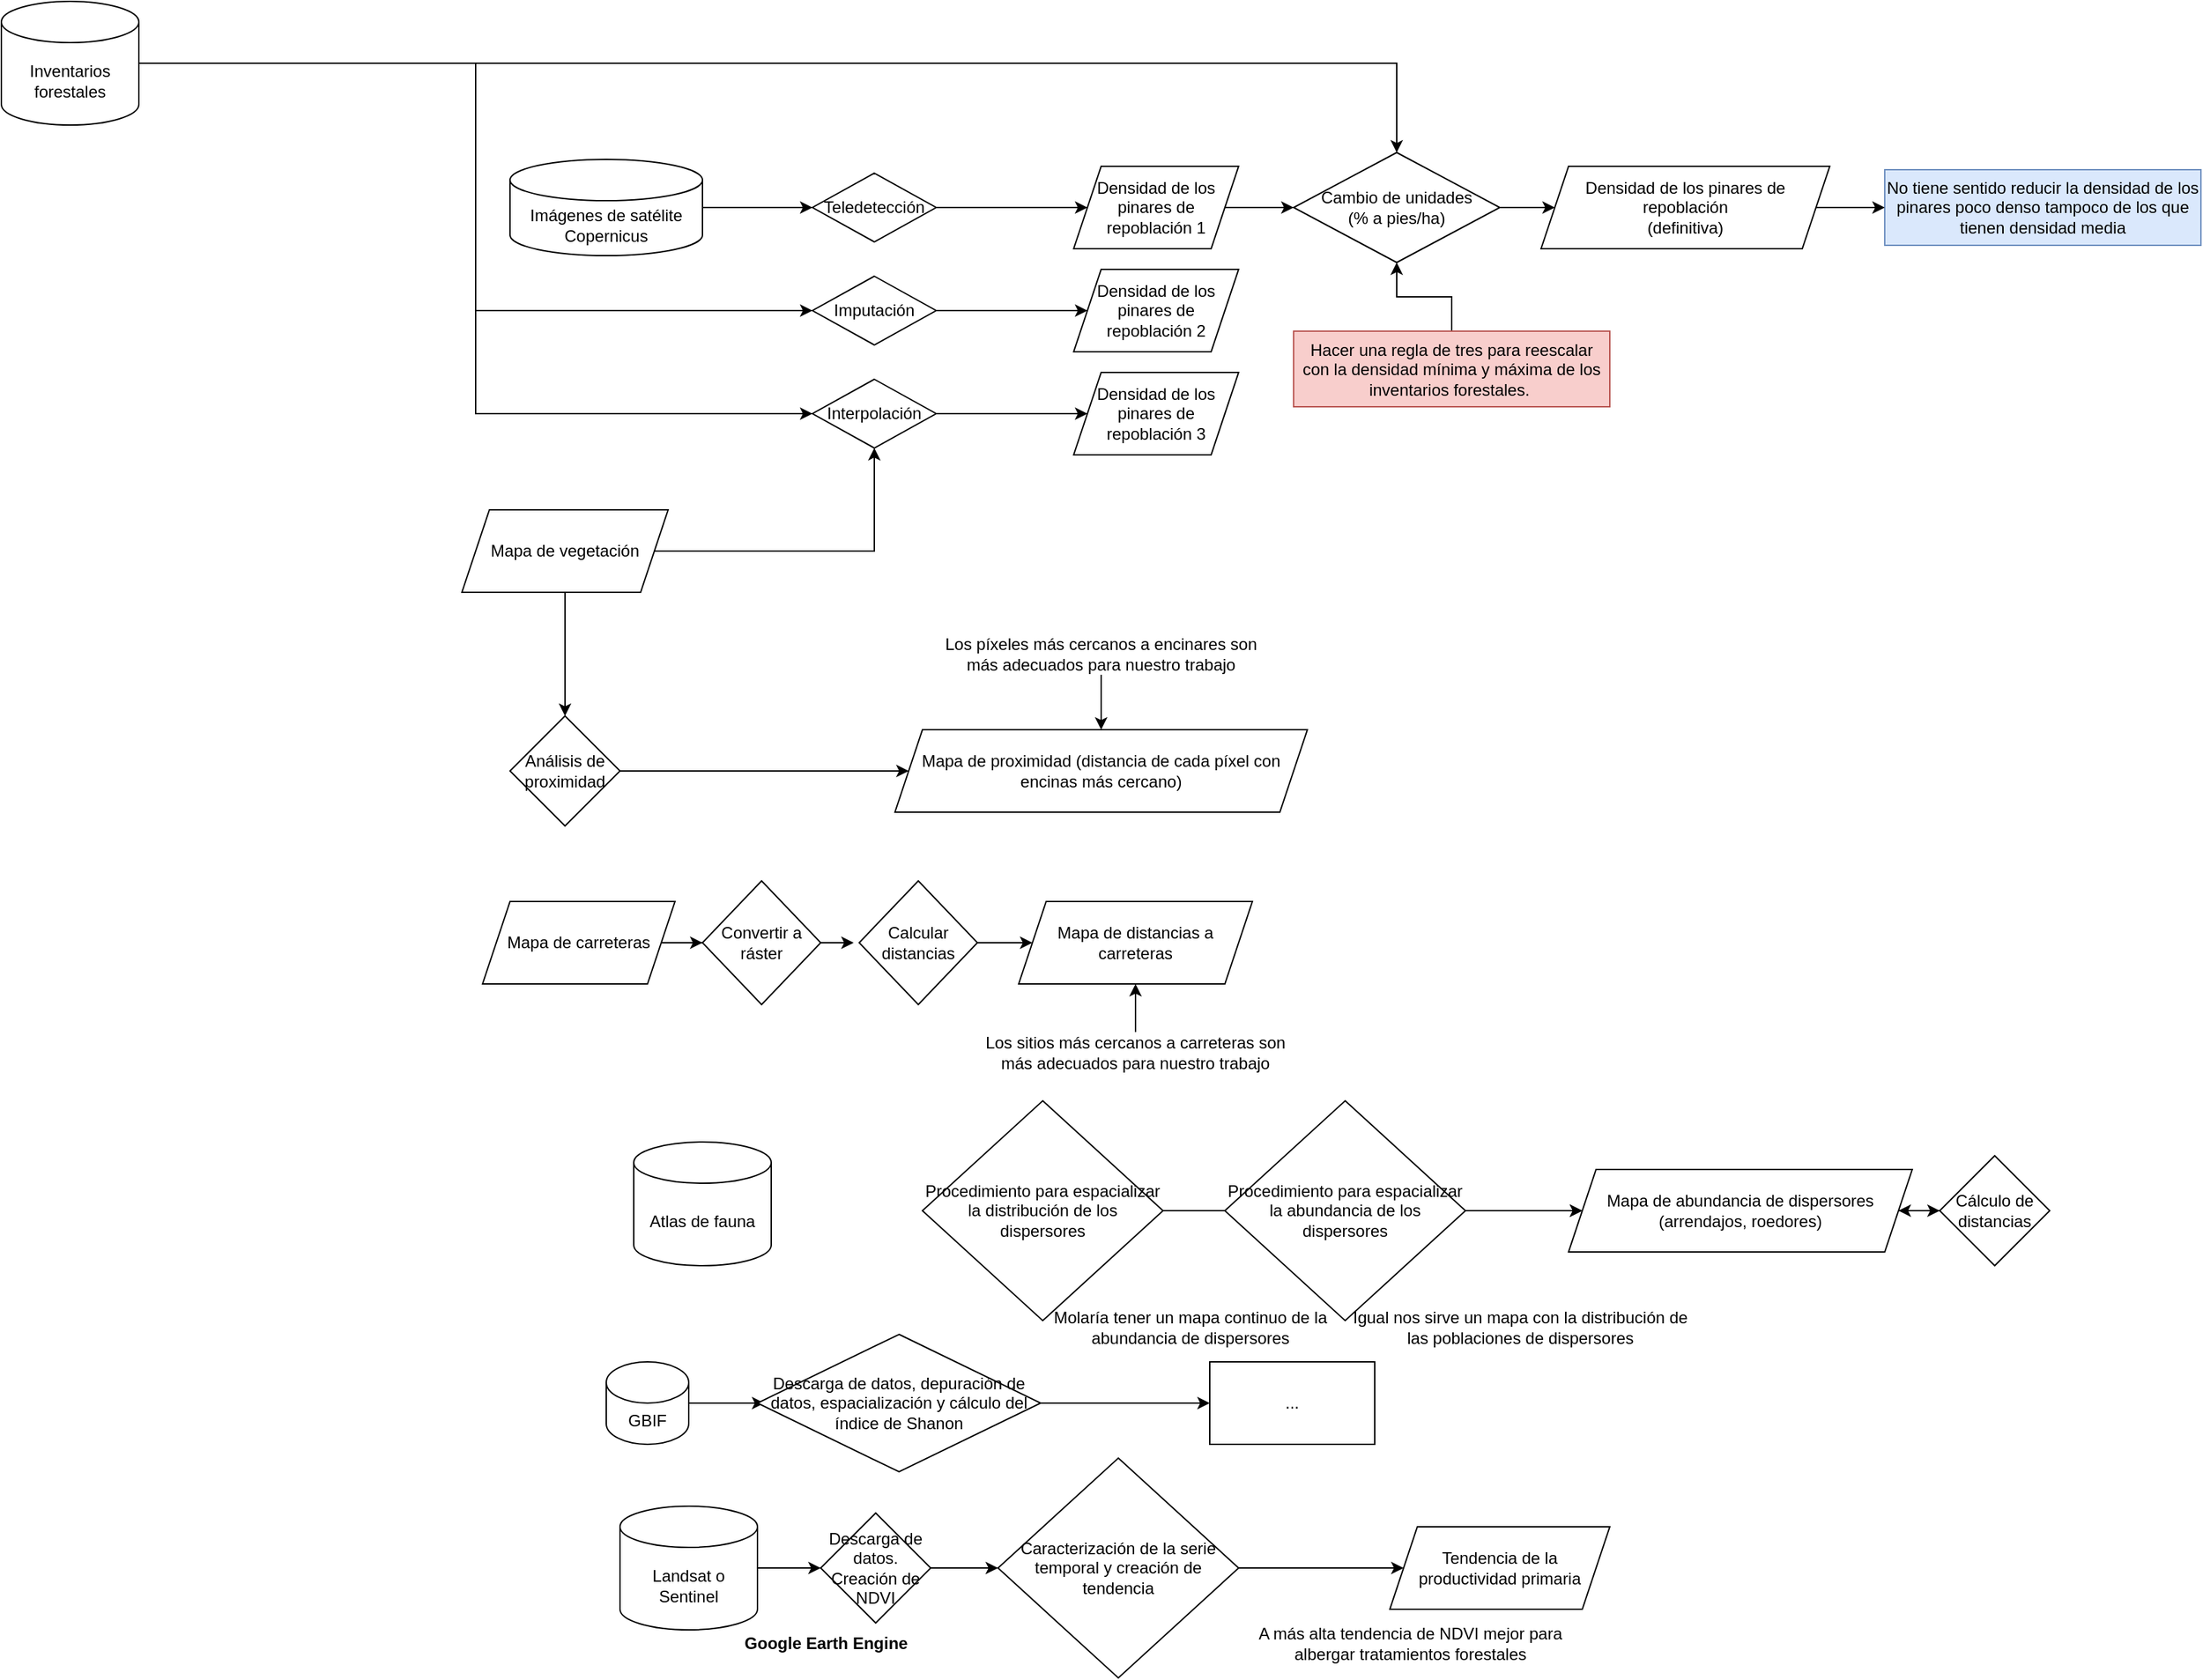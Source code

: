 <mxfile version="24.5.3" type="device">
  <diagram name="Página-1" id="E35-NctK-QVKj6qJqTT_">
    <mxGraphModel dx="2577" dy="2052" grid="1" gridSize="10" guides="1" tooltips="1" connect="1" arrows="1" fold="1" page="1" pageScale="1" pageWidth="827" pageHeight="1169" math="0" shadow="0">
      <root>
        <mxCell id="0" />
        <mxCell id="1" parent="0" />
        <mxCell id="6ymYnt-OKIHyIZnd5Fwz-16" style="edgeStyle=orthogonalEdgeStyle;rounded=0;orthogonalLoop=1;jettySize=auto;html=1;entryX=0;entryY=0.5;entryDx=0;entryDy=0;" parent="1" source="6ymYnt-OKIHyIZnd5Fwz-1" target="6ymYnt-OKIHyIZnd5Fwz-6" edge="1">
          <mxGeometry relative="1" as="geometry" />
        </mxCell>
        <mxCell id="6ymYnt-OKIHyIZnd5Fwz-17" style="edgeStyle=orthogonalEdgeStyle;rounded=0;orthogonalLoop=1;jettySize=auto;html=1;entryX=0;entryY=0.5;entryDx=0;entryDy=0;" parent="1" source="6ymYnt-OKIHyIZnd5Fwz-1" target="6ymYnt-OKIHyIZnd5Fwz-7" edge="1">
          <mxGeometry relative="1" as="geometry" />
        </mxCell>
        <mxCell id="8uNOAsqcAC4Zf92Hd2os-16" style="edgeStyle=orthogonalEdgeStyle;rounded=0;orthogonalLoop=1;jettySize=auto;html=1;" parent="1" source="6ymYnt-OKIHyIZnd5Fwz-1" target="8uNOAsqcAC4Zf92Hd2os-9" edge="1">
          <mxGeometry relative="1" as="geometry" />
        </mxCell>
        <mxCell id="6ymYnt-OKIHyIZnd5Fwz-1" value="Inventarios forestales" style="shape=cylinder3;whiteSpace=wrap;html=1;boundedLbl=1;backgroundOutline=1;size=15;" parent="1" vertex="1">
          <mxGeometry x="-280" y="-80" width="100" height="90" as="geometry" />
        </mxCell>
        <mxCell id="6ymYnt-OKIHyIZnd5Fwz-20" style="edgeStyle=orthogonalEdgeStyle;rounded=0;orthogonalLoop=1;jettySize=auto;html=1;entryX=0.5;entryY=1;entryDx=0;entryDy=0;" parent="1" source="6ymYnt-OKIHyIZnd5Fwz-2" target="6ymYnt-OKIHyIZnd5Fwz-7" edge="1">
          <mxGeometry relative="1" as="geometry" />
        </mxCell>
        <mxCell id="6ymYnt-OKIHyIZnd5Fwz-21" style="edgeStyle=orthogonalEdgeStyle;rounded=0;orthogonalLoop=1;jettySize=auto;html=1;entryX=0.5;entryY=0;entryDx=0;entryDy=0;" parent="1" source="6ymYnt-OKIHyIZnd5Fwz-2" target="6ymYnt-OKIHyIZnd5Fwz-3" edge="1">
          <mxGeometry relative="1" as="geometry" />
        </mxCell>
        <mxCell id="6ymYnt-OKIHyIZnd5Fwz-2" value="Mapa de vegetación" style="shape=parallelogram;perimeter=parallelogramPerimeter;whiteSpace=wrap;html=1;fixedSize=1;" parent="1" vertex="1">
          <mxGeometry x="55" y="290" width="150" height="60" as="geometry" />
        </mxCell>
        <mxCell id="6ymYnt-OKIHyIZnd5Fwz-22" style="edgeStyle=orthogonalEdgeStyle;rounded=0;orthogonalLoop=1;jettySize=auto;html=1;" parent="1" source="6ymYnt-OKIHyIZnd5Fwz-3" target="6ymYnt-OKIHyIZnd5Fwz-13" edge="1">
          <mxGeometry relative="1" as="geometry" />
        </mxCell>
        <mxCell id="6ymYnt-OKIHyIZnd5Fwz-3" value="Análisis de proximidad" style="rhombus;whiteSpace=wrap;html=1;" parent="1" vertex="1">
          <mxGeometry x="90" y="440" width="80" height="80" as="geometry" />
        </mxCell>
        <mxCell id="6ymYnt-OKIHyIZnd5Fwz-18" style="edgeStyle=orthogonalEdgeStyle;rounded=0;orthogonalLoop=1;jettySize=auto;html=1;entryX=0;entryY=0.5;entryDx=0;entryDy=0;" parent="1" source="6ymYnt-OKIHyIZnd5Fwz-6" target="6ymYnt-OKIHyIZnd5Fwz-8" edge="1">
          <mxGeometry relative="1" as="geometry" />
        </mxCell>
        <mxCell id="6ymYnt-OKIHyIZnd5Fwz-6" value="Imputación" style="rhombus;whiteSpace=wrap;html=1;" parent="1" vertex="1">
          <mxGeometry x="310" y="120" width="90" height="50" as="geometry" />
        </mxCell>
        <mxCell id="6ymYnt-OKIHyIZnd5Fwz-19" style="edgeStyle=orthogonalEdgeStyle;rounded=0;orthogonalLoop=1;jettySize=auto;html=1;entryX=0;entryY=0.5;entryDx=0;entryDy=0;" parent="1" source="6ymYnt-OKIHyIZnd5Fwz-7" target="6ymYnt-OKIHyIZnd5Fwz-11" edge="1">
          <mxGeometry relative="1" as="geometry" />
        </mxCell>
        <mxCell id="6ymYnt-OKIHyIZnd5Fwz-7" value="Interpolación" style="rhombus;whiteSpace=wrap;html=1;" parent="1" vertex="1">
          <mxGeometry x="310" y="195" width="90" height="50" as="geometry" />
        </mxCell>
        <mxCell id="6ymYnt-OKIHyIZnd5Fwz-8" value="Densidad de los pinares de repoblación 2" style="shape=parallelogram;perimeter=parallelogramPerimeter;whiteSpace=wrap;html=1;fixedSize=1;" parent="1" vertex="1">
          <mxGeometry x="500" y="115" width="120" height="60" as="geometry" />
        </mxCell>
        <mxCell id="6ymYnt-OKIHyIZnd5Fwz-9" value="No tiene sentido reducir la densidad de los pinares poco denso tampoco de los que tienen densidad media" style="text;html=1;strokeColor=#6c8ebf;fillColor=#dae8fc;align=center;verticalAlign=middle;whiteSpace=wrap;rounded=0;" parent="1" vertex="1">
          <mxGeometry x="1090" y="42.5" width="230" height="55" as="geometry" />
        </mxCell>
        <mxCell id="6ymYnt-OKIHyIZnd5Fwz-11" value="Densidad de los pinares de repoblación 3" style="shape=parallelogram;perimeter=parallelogramPerimeter;whiteSpace=wrap;html=1;fixedSize=1;" parent="1" vertex="1">
          <mxGeometry x="500" y="190" width="120" height="60" as="geometry" />
        </mxCell>
        <mxCell id="6ymYnt-OKIHyIZnd5Fwz-13" value="Mapa de proximidad (distancia de cada píxel con encinas más cercano)" style="shape=parallelogram;perimeter=parallelogramPerimeter;whiteSpace=wrap;html=1;fixedSize=1;" parent="1" vertex="1">
          <mxGeometry x="370" y="450" width="300" height="60" as="geometry" />
        </mxCell>
        <mxCell id="6ymYnt-OKIHyIZnd5Fwz-15" style="edgeStyle=orthogonalEdgeStyle;rounded=0;orthogonalLoop=1;jettySize=auto;html=1;" parent="1" source="6ymYnt-OKIHyIZnd5Fwz-14" target="6ymYnt-OKIHyIZnd5Fwz-13" edge="1">
          <mxGeometry relative="1" as="geometry" />
        </mxCell>
        <mxCell id="6ymYnt-OKIHyIZnd5Fwz-14" value="Los píxeles más cercanos a encinares son más adecuados para nuestro trabajo" style="text;html=1;strokeColor=none;fillColor=none;align=center;verticalAlign=middle;whiteSpace=wrap;rounded=0;" parent="1" vertex="1">
          <mxGeometry x="405" y="380" width="230" height="30" as="geometry" />
        </mxCell>
        <mxCell id="6ymYnt-OKIHyIZnd5Fwz-33" style="edgeStyle=orthogonalEdgeStyle;rounded=0;orthogonalLoop=1;jettySize=auto;html=1;entryX=0;entryY=0.5;entryDx=0;entryDy=0;" parent="1" source="6ymYnt-OKIHyIZnd5Fwz-23" target="6ymYnt-OKIHyIZnd5Fwz-32" edge="1">
          <mxGeometry relative="1" as="geometry" />
        </mxCell>
        <mxCell id="6ymYnt-OKIHyIZnd5Fwz-23" value="Mapa de carreteras" style="shape=parallelogram;perimeter=parallelogramPerimeter;whiteSpace=wrap;html=1;fixedSize=1;" parent="1" vertex="1">
          <mxGeometry x="70" y="575" width="140" height="60" as="geometry" />
        </mxCell>
        <mxCell id="6ymYnt-OKIHyIZnd5Fwz-31" style="edgeStyle=orthogonalEdgeStyle;rounded=0;orthogonalLoop=1;jettySize=auto;html=1;" parent="1" edge="1">
          <mxGeometry relative="1" as="geometry">
            <mxPoint x="340" y="605" as="targetPoint" />
            <mxPoint x="310" y="605" as="sourcePoint" />
          </mxGeometry>
        </mxCell>
        <mxCell id="6ymYnt-OKIHyIZnd5Fwz-30" style="edgeStyle=orthogonalEdgeStyle;rounded=0;orthogonalLoop=1;jettySize=auto;html=1;" parent="1" source="6ymYnt-OKIHyIZnd5Fwz-25" target="6ymYnt-OKIHyIZnd5Fwz-26" edge="1">
          <mxGeometry relative="1" as="geometry" />
        </mxCell>
        <mxCell id="6ymYnt-OKIHyIZnd5Fwz-25" value="Calcular distancias" style="rhombus;whiteSpace=wrap;html=1;" parent="1" vertex="1">
          <mxGeometry x="344" y="560" width="86" height="90" as="geometry" />
        </mxCell>
        <mxCell id="6ymYnt-OKIHyIZnd5Fwz-26" value="Mapa de distancias a carreteras" style="shape=parallelogram;perimeter=parallelogramPerimeter;whiteSpace=wrap;html=1;fixedSize=1;" parent="1" vertex="1">
          <mxGeometry x="460" y="575" width="170" height="60" as="geometry" />
        </mxCell>
        <mxCell id="6ymYnt-OKIHyIZnd5Fwz-29" style="edgeStyle=orthogonalEdgeStyle;rounded=0;orthogonalLoop=1;jettySize=auto;html=1;entryX=0.5;entryY=1;entryDx=0;entryDy=0;" parent="1" source="6ymYnt-OKIHyIZnd5Fwz-27" target="6ymYnt-OKIHyIZnd5Fwz-26" edge="1">
          <mxGeometry relative="1" as="geometry" />
        </mxCell>
        <mxCell id="6ymYnt-OKIHyIZnd5Fwz-27" value="Los sitios más cercanos a carreteras son más adecuados para nuestro trabajo" style="text;html=1;strokeColor=none;fillColor=none;align=center;verticalAlign=middle;whiteSpace=wrap;rounded=0;" parent="1" vertex="1">
          <mxGeometry x="430" y="670" width="230" height="30" as="geometry" />
        </mxCell>
        <mxCell id="6ymYnt-OKIHyIZnd5Fwz-32" value="Convertir a ráster" style="rhombus;whiteSpace=wrap;html=1;" parent="1" vertex="1">
          <mxGeometry x="230" y="560" width="86" height="90" as="geometry" />
        </mxCell>
        <mxCell id="6ymYnt-OKIHyIZnd5Fwz-49" value="" style="edgeStyle=orthogonalEdgeStyle;rounded=0;orthogonalLoop=1;jettySize=auto;html=1;" parent="1" source="6ymYnt-OKIHyIZnd5Fwz-34" target="6ymYnt-OKIHyIZnd5Fwz-48" edge="1">
          <mxGeometry relative="1" as="geometry" />
        </mxCell>
        <mxCell id="6ymYnt-OKIHyIZnd5Fwz-34" value="Mapa de abundancia de dispersores (arrendajos, roedores)" style="shape=parallelogram;perimeter=parallelogramPerimeter;whiteSpace=wrap;html=1;fixedSize=1;" parent="1" vertex="1">
          <mxGeometry x="860" y="770" width="250" height="60" as="geometry" />
        </mxCell>
        <mxCell id="6ymYnt-OKIHyIZnd5Fwz-46" style="edgeStyle=orthogonalEdgeStyle;rounded=0;orthogonalLoop=1;jettySize=auto;html=1;" parent="1" source="6ymYnt-OKIHyIZnd5Fwz-37" edge="1">
          <mxGeometry relative="1" as="geometry">
            <mxPoint x="870" y="800" as="targetPoint" />
          </mxGeometry>
        </mxCell>
        <mxCell id="6ymYnt-OKIHyIZnd5Fwz-37" value="Procedimiento para espacializar la distribución de los dispersores" style="rhombus;whiteSpace=wrap;html=1;fontSize=12;" parent="1" vertex="1">
          <mxGeometry x="390" y="720" width="175" height="160" as="geometry" />
        </mxCell>
        <mxCell id="6ymYnt-OKIHyIZnd5Fwz-45" style="edgeStyle=orthogonalEdgeStyle;rounded=0;orthogonalLoop=1;jettySize=auto;html=1;entryX=0;entryY=0.5;entryDx=0;entryDy=0;" parent="1" source="6ymYnt-OKIHyIZnd5Fwz-39" target="6ymYnt-OKIHyIZnd5Fwz-34" edge="1">
          <mxGeometry relative="1" as="geometry" />
        </mxCell>
        <mxCell id="6ymYnt-OKIHyIZnd5Fwz-39" value="Procedimiento para espacializar la abundancia de los dispersores" style="rhombus;whiteSpace=wrap;html=1;fontSize=12;" parent="1" vertex="1">
          <mxGeometry x="610" y="720" width="175" height="160" as="geometry" />
        </mxCell>
        <mxCell id="6ymYnt-OKIHyIZnd5Fwz-40" value="Igual nos sirve un mapa con la distribución de las poblaciones de dispersores" style="text;html=1;strokeColor=none;fillColor=none;align=center;verticalAlign=middle;whiteSpace=wrap;rounded=0;" parent="1" vertex="1">
          <mxGeometry x="700" y="870" width="250" height="30" as="geometry" />
        </mxCell>
        <mxCell id="6ymYnt-OKIHyIZnd5Fwz-41" value="Molaría tener un mapa continuo de la abundancia de dispersores" style="text;html=1;strokeColor=none;fillColor=none;align=center;verticalAlign=middle;whiteSpace=wrap;rounded=0;" parent="1" vertex="1">
          <mxGeometry x="470" y="870" width="230" height="30" as="geometry" />
        </mxCell>
        <mxCell id="6ymYnt-OKIHyIZnd5Fwz-42" value="Atlas de fauna&lt;span style=&quot;white-space: pre;&quot;&gt;&lt;/span&gt;" style="shape=cylinder3;whiteSpace=wrap;html=1;boundedLbl=1;backgroundOutline=1;size=15;" parent="1" vertex="1">
          <mxGeometry x="180" y="750" width="100" height="90" as="geometry" />
        </mxCell>
        <mxCell id="6ymYnt-OKIHyIZnd5Fwz-43" value="&lt;b&gt;Google Earth Engine&lt;/b&gt;" style="text;html=1;strokeColor=none;fillColor=none;align=center;verticalAlign=middle;whiteSpace=wrap;rounded=0;" parent="1" vertex="1">
          <mxGeometry x="205" y="1100" width="230" height="30" as="geometry" />
        </mxCell>
        <mxCell id="6ymYnt-OKIHyIZnd5Fwz-51" style="edgeStyle=orthogonalEdgeStyle;rounded=0;orthogonalLoop=1;jettySize=auto;html=1;" parent="1" source="6ymYnt-OKIHyIZnd5Fwz-48" target="6ymYnt-OKIHyIZnd5Fwz-34" edge="1">
          <mxGeometry relative="1" as="geometry" />
        </mxCell>
        <mxCell id="6ymYnt-OKIHyIZnd5Fwz-48" value="Cálculo de distancias" style="rhombus;whiteSpace=wrap;html=1;" parent="1" vertex="1">
          <mxGeometry x="1130" y="760" width="80" height="80" as="geometry" />
        </mxCell>
        <mxCell id="6ymYnt-OKIHyIZnd5Fwz-54" value="" style="edgeStyle=orthogonalEdgeStyle;rounded=0;orthogonalLoop=1;jettySize=auto;html=1;" parent="1" source="6ymYnt-OKIHyIZnd5Fwz-52" target="6ymYnt-OKIHyIZnd5Fwz-53" edge="1">
          <mxGeometry relative="1" as="geometry" />
        </mxCell>
        <mxCell id="6ymYnt-OKIHyIZnd5Fwz-52" value="Landsat o Sentinel" style="shape=cylinder3;whiteSpace=wrap;html=1;boundedLbl=1;backgroundOutline=1;size=15;" parent="1" vertex="1">
          <mxGeometry x="170" y="1015" width="100" height="90" as="geometry" />
        </mxCell>
        <mxCell id="6ymYnt-OKIHyIZnd5Fwz-60" style="edgeStyle=orthogonalEdgeStyle;rounded=0;orthogonalLoop=1;jettySize=auto;html=1;entryX=0;entryY=0.5;entryDx=0;entryDy=0;" parent="1" source="6ymYnt-OKIHyIZnd5Fwz-53" target="6ymYnt-OKIHyIZnd5Fwz-57" edge="1">
          <mxGeometry relative="1" as="geometry" />
        </mxCell>
        <mxCell id="6ymYnt-OKIHyIZnd5Fwz-53" value="Descarga de datos. Creación de NDVI" style="rhombus;whiteSpace=wrap;html=1;" parent="1" vertex="1">
          <mxGeometry x="316" y="1020" width="80" height="80" as="geometry" />
        </mxCell>
        <mxCell id="6ymYnt-OKIHyIZnd5Fwz-56" value="A más alta tendencia de NDVI mejor para albergar tratamientos forestales" style="text;html=1;strokeColor=none;fillColor=none;align=center;verticalAlign=middle;whiteSpace=wrap;rounded=0;" parent="1" vertex="1">
          <mxGeometry x="630" y="1100" width="230" height="30" as="geometry" />
        </mxCell>
        <mxCell id="6ymYnt-OKIHyIZnd5Fwz-59" style="edgeStyle=orthogonalEdgeStyle;rounded=0;orthogonalLoop=1;jettySize=auto;html=1;" parent="1" source="6ymYnt-OKIHyIZnd5Fwz-57" target="6ymYnt-OKIHyIZnd5Fwz-58" edge="1">
          <mxGeometry relative="1" as="geometry" />
        </mxCell>
        <mxCell id="6ymYnt-OKIHyIZnd5Fwz-57" value="Caracterización de la serie temporal y creación de tendencia" style="rhombus;whiteSpace=wrap;html=1;fontSize=12;" parent="1" vertex="1">
          <mxGeometry x="445" y="980" width="175" height="160" as="geometry" />
        </mxCell>
        <mxCell id="6ymYnt-OKIHyIZnd5Fwz-58" value="Tendencia de la productividad primaria" style="shape=parallelogram;perimeter=parallelogramPerimeter;whiteSpace=wrap;html=1;fixedSize=1;" parent="1" vertex="1">
          <mxGeometry x="730" y="1030" width="160" height="60" as="geometry" />
        </mxCell>
        <mxCell id="6ymYnt-OKIHyIZnd5Fwz-64" style="edgeStyle=orthogonalEdgeStyle;rounded=0;orthogonalLoop=1;jettySize=auto;html=1;entryX=0;entryY=0.5;entryDx=0;entryDy=0;" parent="1" source="6ymYnt-OKIHyIZnd5Fwz-62" edge="1">
          <mxGeometry relative="1" as="geometry">
            <mxPoint x="275" y="940" as="targetPoint" />
          </mxGeometry>
        </mxCell>
        <mxCell id="6ymYnt-OKIHyIZnd5Fwz-62" value="GBIF" style="shape=cylinder3;whiteSpace=wrap;html=1;boundedLbl=1;backgroundOutline=1;size=15;" parent="1" vertex="1">
          <mxGeometry x="160" y="910" width="60" height="60" as="geometry" />
        </mxCell>
        <mxCell id="6ymYnt-OKIHyIZnd5Fwz-68" value="" style="edgeStyle=orthogonalEdgeStyle;rounded=0;orthogonalLoop=1;jettySize=auto;html=1;" parent="1" source="6ymYnt-OKIHyIZnd5Fwz-65" target="6ymYnt-OKIHyIZnd5Fwz-67" edge="1">
          <mxGeometry relative="1" as="geometry" />
        </mxCell>
        <mxCell id="6ymYnt-OKIHyIZnd5Fwz-65" value="Descarga de datos, depuración de datos, espacialización y cálculo del índice de Shanon" style="rhombus;whiteSpace=wrap;html=1;" parent="1" vertex="1">
          <mxGeometry x="270" y="890" width="206" height="100" as="geometry" />
        </mxCell>
        <mxCell id="6ymYnt-OKIHyIZnd5Fwz-67" value="..." style="whiteSpace=wrap;html=1;" parent="1" vertex="1">
          <mxGeometry x="599" y="910" width="120" height="60" as="geometry" />
        </mxCell>
        <mxCell id="8uNOAsqcAC4Zf92Hd2os-5" style="edgeStyle=orthogonalEdgeStyle;rounded=0;orthogonalLoop=1;jettySize=auto;html=1;entryX=0;entryY=0.5;entryDx=0;entryDy=0;" parent="1" source="8uNOAsqcAC4Zf92Hd2os-1" target="8uNOAsqcAC4Zf92Hd2os-3" edge="1">
          <mxGeometry relative="1" as="geometry" />
        </mxCell>
        <mxCell id="8uNOAsqcAC4Zf92Hd2os-1" value="Imágenes de satélite Copernicus" style="shape=cylinder3;whiteSpace=wrap;html=1;boundedLbl=1;backgroundOutline=1;size=15;" parent="1" vertex="1">
          <mxGeometry x="90" y="35" width="140" height="70" as="geometry" />
        </mxCell>
        <mxCell id="8uNOAsqcAC4Zf92Hd2os-2" style="edgeStyle=orthogonalEdgeStyle;rounded=0;orthogonalLoop=1;jettySize=auto;html=1;entryX=0;entryY=0.5;entryDx=0;entryDy=0;" parent="1" source="8uNOAsqcAC4Zf92Hd2os-3" target="8uNOAsqcAC4Zf92Hd2os-4" edge="1">
          <mxGeometry relative="1" as="geometry" />
        </mxCell>
        <mxCell id="8uNOAsqcAC4Zf92Hd2os-3" value="Teledetección" style="rhombus;whiteSpace=wrap;html=1;" parent="1" vertex="1">
          <mxGeometry x="310" y="45" width="90" height="50" as="geometry" />
        </mxCell>
        <mxCell id="8uNOAsqcAC4Zf92Hd2os-11" style="edgeStyle=orthogonalEdgeStyle;rounded=0;orthogonalLoop=1;jettySize=auto;html=1;entryX=0;entryY=0.5;entryDx=0;entryDy=0;" parent="1" source="8uNOAsqcAC4Zf92Hd2os-4" target="8uNOAsqcAC4Zf92Hd2os-9" edge="1">
          <mxGeometry relative="1" as="geometry" />
        </mxCell>
        <mxCell id="8uNOAsqcAC4Zf92Hd2os-4" value="Densidad de los pinares de repoblación 1" style="shape=parallelogram;perimeter=parallelogramPerimeter;whiteSpace=wrap;html=1;fixedSize=1;" parent="1" vertex="1">
          <mxGeometry x="500" y="40" width="120" height="60" as="geometry" />
        </mxCell>
        <mxCell id="8uNOAsqcAC4Zf92Hd2os-13" value="" style="edgeStyle=orthogonalEdgeStyle;rounded=0;orthogonalLoop=1;jettySize=auto;html=1;" parent="1" source="8uNOAsqcAC4Zf92Hd2os-9" edge="1">
          <mxGeometry relative="1" as="geometry">
            <mxPoint x="850" y="70" as="targetPoint" />
          </mxGeometry>
        </mxCell>
        <mxCell id="8uNOAsqcAC4Zf92Hd2os-9" value="Cambio de unidades&lt;div&gt;(% a pies/ha)&lt;/div&gt;" style="rhombus;whiteSpace=wrap;html=1;" parent="1" vertex="1">
          <mxGeometry x="660" y="30" width="150" height="80" as="geometry" />
        </mxCell>
        <mxCell id="8uNOAsqcAC4Zf92Hd2os-15" style="edgeStyle=orthogonalEdgeStyle;rounded=0;orthogonalLoop=1;jettySize=auto;html=1;entryX=0.5;entryY=1;entryDx=0;entryDy=0;" parent="1" source="8uNOAsqcAC4Zf92Hd2os-14" target="8uNOAsqcAC4Zf92Hd2os-9" edge="1">
          <mxGeometry relative="1" as="geometry" />
        </mxCell>
        <mxCell id="8uNOAsqcAC4Zf92Hd2os-14" value="Hacer una regla de tres para reescalar con la densidad mínima y máxima de los inventarios forestales.&amp;nbsp;" style="text;html=1;strokeColor=#b85450;fillColor=#f8cecc;align=center;verticalAlign=middle;whiteSpace=wrap;rounded=0;" parent="1" vertex="1">
          <mxGeometry x="660" y="160" width="230" height="55" as="geometry" />
        </mxCell>
        <mxCell id="8uNOAsqcAC4Zf92Hd2os-19" style="edgeStyle=orthogonalEdgeStyle;rounded=0;orthogonalLoop=1;jettySize=auto;html=1;entryX=0;entryY=0.5;entryDx=0;entryDy=0;" parent="1" source="8uNOAsqcAC4Zf92Hd2os-18" target="6ymYnt-OKIHyIZnd5Fwz-9" edge="1">
          <mxGeometry relative="1" as="geometry" />
        </mxCell>
        <mxCell id="8uNOAsqcAC4Zf92Hd2os-18" value="Densidad de los pinares de repoblación&lt;div&gt;(definitiva)&lt;/div&gt;" style="shape=parallelogram;perimeter=parallelogramPerimeter;whiteSpace=wrap;html=1;fixedSize=1;" parent="1" vertex="1">
          <mxGeometry x="840" y="40" width="210" height="60" as="geometry" />
        </mxCell>
      </root>
    </mxGraphModel>
  </diagram>
</mxfile>
